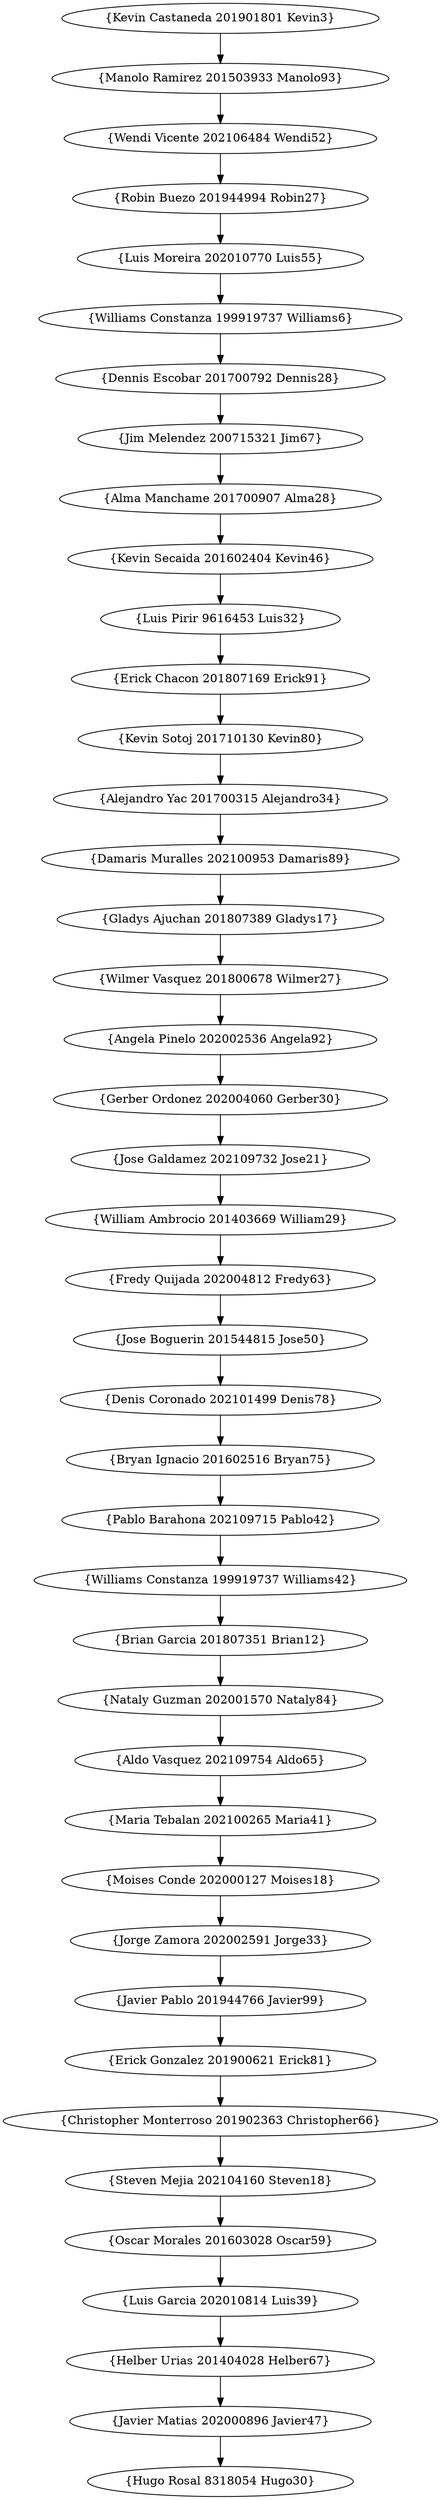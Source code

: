 digraph {
    rankdir="TB";
    node0[label="{Kevin Castaneda 201901801 Kevin3}"];
    node1[label="{Manolo Ramirez 201503933 Manolo93}"];
    node0 -> node1;
    node2[label="{Wendi Vicente 202106484 Wendi52}"];
    node1 -> node2;
    node3[label="{Robin Buezo 201944994 Robin27}"];
    node2 -> node3;
    node4[label="{Luis Moreira 202010770 Luis55}"];
    node3 -> node4;
    node5[label="{Williams Constanza 199919737 Williams6}"];
    node4 -> node5;
    node6[label="{Dennis Escobar 201700792 Dennis28}"];
    node5 -> node6;
    node7[label="{Jim Melendez 200715321 Jim67}"];
    node6 -> node7;
    node8[label="{Alma Manchame 201700907 Alma28}"];
    node7 -> node8;
    node9[label="{Kevin Secaida 201602404 Kevin46}"];
    node8 -> node9;
    node10[label="{Luis Pirir 9616453 Luis32}"];
    node9 -> node10;
    node11[label="{Erick Chacon 201807169 Erick91}"];
    node10 -> node11;
    node12[label="{Kevin Sotoj 201710130 Kevin80}"];
    node11 -> node12;
    node13[label="{Alejandro Yac 201700315 Alejandro34}"];
    node12 -> node13;
    node14[label="{Damaris Muralles 202100953 Damaris89}"];
    node13 -> node14;
    node15[label="{Gladys Ajuchan 201807389 Gladys17}"];
    node14 -> node15;
    node16[label="{Wilmer Vasquez 201800678 Wilmer27}"];
    node15 -> node16;
    node17[label="{Angela Pinelo 202002536 Angela92}"];
    node16 -> node17;
    node18[label="{Gerber Ordonez 202004060 Gerber30}"];
    node17 -> node18;
    node19[label="{Jose Galdamez 202109732 Jose21}"];
    node18 -> node19;
    node20[label="{William Ambrocio 201403669 William29}"];
    node19 -> node20;
    node21[label="{Fredy Quijada 202004812 Fredy63}"];
    node20 -> node21;
    node22[label="{Jose Boguerin 201544815 Jose50}"];
    node21 -> node22;
    node23[label="{Denis Coronado 202101499 Denis78}"];
    node22 -> node23;
    node24[label="{Bryan Ignacio 201602516 Bryan75}"];
    node23 -> node24;
    node25[label="{Pablo Barahona 202109715 Pablo42}"];
    node24 -> node25;
    node26[label="{Williams Constanza 199919737 Williams42}"];
    node25 -> node26;
    node27[label="{Brian Garcia 201807351 Brian12}"];
    node26 -> node27;
    node28[label="{Nataly Guzman 202001570 Nataly84}"];
    node27 -> node28;
    node29[label="{Aldo Vasquez 202109754 Aldo65}"];
    node28 -> node29;
    node30[label="{Maria Tebalan 202100265 Maria41}"];
    node29 -> node30;
    node31[label="{Moises Conde 202000127 Moises18}"];
    node30 -> node31;
    node32[label="{Jorge Zamora 202002591 Jorge33}"];
    node31 -> node32;
    node33[label="{Javier Pablo 201944766 Javier99}"];
    node32 -> node33;
    node34[label="{Erick Gonzalez 201900621 Erick81}"];
    node33 -> node34;
    node35[label="{Christopher Monterroso 201902363 Christopher66}"];
    node34 -> node35;
    node36[label="{Steven Mejia 202104160 Steven18}"];
    node35 -> node36;
    node37[label="{Oscar Morales 201603028 Oscar59}"];
    node36 -> node37;
    node38[label="{Luis Garcia 202010814 Luis39}"];
    node37 -> node38;
    node39[label="{Helber Urias 201404028 Helber67}"];
    node38 -> node39;
    node40[label="{Javier Matias 202000896 Javier47}"];
    node39 -> node40;
    node41[label="{Hugo Rosal 8318054 Hugo30}"];
    node40 -> node41;
}